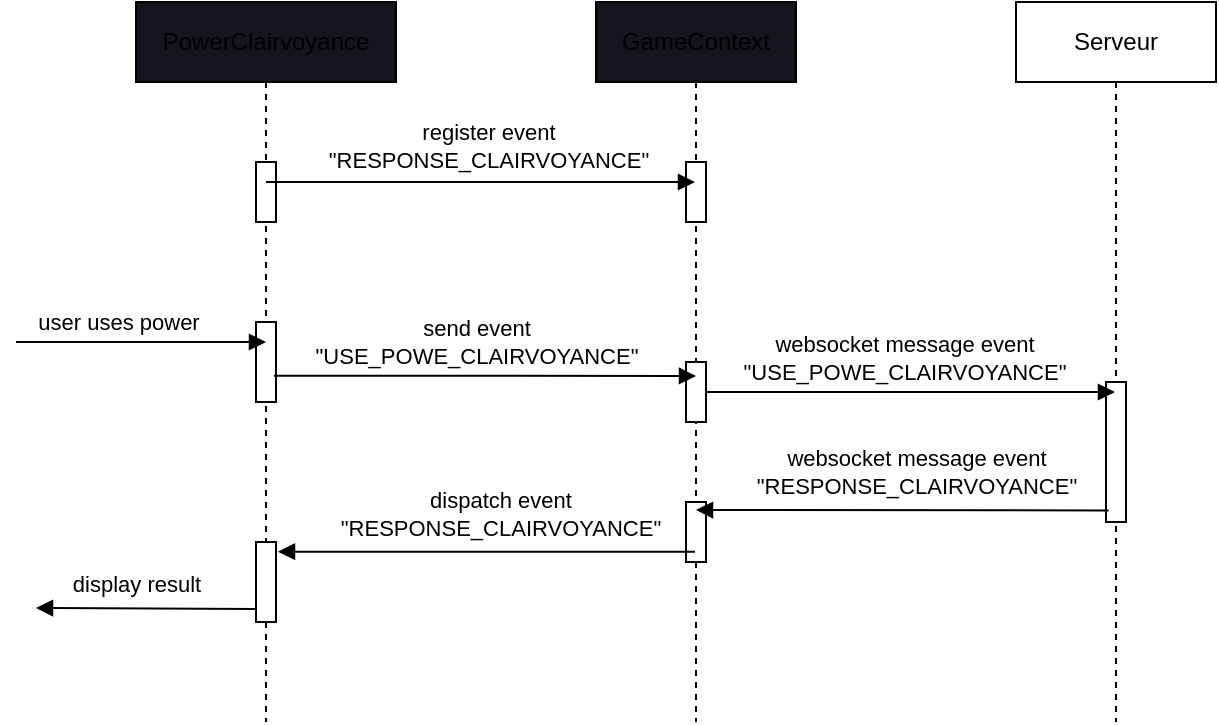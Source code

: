 <mxfile>
    <diagram id="m3BkpVxazEsqME0DdXml" name="Page-1">
        <mxGraphModel dx="1432" dy="509" grid="1" gridSize="10" guides="1" tooltips="1" connect="1" arrows="1" fold="1" page="1" pageScale="1" pageWidth="850" pageHeight="1100" math="0" shadow="0">
            <root>
                <mxCell id="0"/>
                <mxCell id="1" parent="0"/>
                <mxCell id="2" value="Serveur" style="shape=umlLifeline;perimeter=lifelinePerimeter;whiteSpace=wrap;html=1;container=1;collapsible=0;recursiveResize=0;outlineConnect=0;" vertex="1" parent="1">
                    <mxGeometry x="-320" y="40" width="100" height="360" as="geometry"/>
                </mxCell>
                <mxCell id="7" value="" style="html=1;points=[];perimeter=orthogonalPerimeter;" vertex="1" parent="2">
                    <mxGeometry x="45" y="190" width="10" height="70" as="geometry"/>
                </mxCell>
                <mxCell id="8" value="GameContext" style="shape=umlLifeline;perimeter=lifelinePerimeter;whiteSpace=wrap;html=1;container=1;collapsible=0;recursiveResize=0;outlineConnect=0;fillColor=rgb(24, 20, 29);" vertex="1" parent="1">
                    <mxGeometry x="-530" y="40" width="100" height="360" as="geometry"/>
                </mxCell>
                <mxCell id="9" value="" style="html=1;points=[];perimeter=orthogonalPerimeter;" vertex="1" parent="8">
                    <mxGeometry x="45" y="80" width="10" height="30" as="geometry"/>
                </mxCell>
                <mxCell id="19" value="" style="html=1;points=[];perimeter=orthogonalPerimeter;" vertex="1" parent="8">
                    <mxGeometry x="45" y="180" width="10" height="30" as="geometry"/>
                </mxCell>
                <mxCell id="26" value="" style="html=1;points=[];perimeter=orthogonalPerimeter;" vertex="1" parent="8">
                    <mxGeometry x="45" y="250" width="10" height="30" as="geometry"/>
                </mxCell>
                <mxCell id="11" value="PowerClairvoyance" style="shape=umlLifeline;perimeter=lifelinePerimeter;whiteSpace=wrap;html=1;container=1;collapsible=0;recursiveResize=0;outlineConnect=0;fillColor=rgb(24, 20, 29);" vertex="1" parent="1">
                    <mxGeometry x="-760" y="40" width="130" height="360" as="geometry"/>
                </mxCell>
                <mxCell id="12" value="" style="html=1;points=[];perimeter=orthogonalPerimeter;" vertex="1" parent="11">
                    <mxGeometry x="60" y="80" width="10" height="30" as="geometry"/>
                </mxCell>
                <mxCell id="16" value="" style="html=1;points=[];perimeter=orthogonalPerimeter;" vertex="1" parent="11">
                    <mxGeometry x="60" y="160" width="10" height="40" as="geometry"/>
                </mxCell>
                <mxCell id="27" value="" style="html=1;points=[];perimeter=orthogonalPerimeter;" vertex="1" parent="11">
                    <mxGeometry x="60" y="270" width="10" height="40" as="geometry"/>
                </mxCell>
                <mxCell id="14" value="" style="html=1;verticalAlign=bottom;labelBackgroundColor=none;endArrow=block;endFill=1;" edge="1" parent="1" target="8">
                    <mxGeometry width="160" relative="1" as="geometry">
                        <mxPoint x="-695" y="130" as="sourcePoint"/>
                        <mxPoint x="-890" y="130" as="targetPoint"/>
                    </mxGeometry>
                </mxCell>
                <mxCell id="15" value="register event &lt;br&gt;&quot;RESPONSE_CLAIRVOYANCE&quot;" style="edgeLabel;html=1;align=center;verticalAlign=middle;resizable=0;points=[];" vertex="1" connectable="0" parent="14">
                    <mxGeometry x="-0.45" y="-1" relative="1" as="geometry">
                        <mxPoint x="52" y="-19" as="offset"/>
                    </mxGeometry>
                </mxCell>
                <mxCell id="17" value="" style="html=1;verticalAlign=bottom;labelBackgroundColor=none;endArrow=block;endFill=1;" edge="1" parent="1">
                    <mxGeometry width="160" relative="1" as="geometry">
                        <mxPoint x="-820" y="210" as="sourcePoint"/>
                        <mxPoint x="-695" y="210" as="targetPoint"/>
                    </mxGeometry>
                </mxCell>
                <mxCell id="18" value="user uses power" style="edgeLabel;html=1;align=center;verticalAlign=middle;resizable=0;points=[];" vertex="1" connectable="0" parent="17">
                    <mxGeometry x="-0.45" y="-1" relative="1" as="geometry">
                        <mxPoint x="16" y="-11" as="offset"/>
                    </mxGeometry>
                </mxCell>
                <mxCell id="20" value="" style="html=1;verticalAlign=bottom;labelBackgroundColor=none;endArrow=block;endFill=1;exitX=0.9;exitY=0.671;exitDx=0;exitDy=0;exitPerimeter=0;" edge="1" parent="1" source="16">
                    <mxGeometry width="160" relative="1" as="geometry">
                        <mxPoint x="-680" y="230" as="sourcePoint"/>
                        <mxPoint x="-480" y="227" as="targetPoint"/>
                    </mxGeometry>
                </mxCell>
                <mxCell id="21" value="send event&lt;br&gt;&quot;USE_POWE_CLAIRVOYANCE&quot;" style="edgeLabel;html=1;align=center;verticalAlign=middle;resizable=0;points=[];" vertex="1" connectable="0" parent="20">
                    <mxGeometry x="-0.45" y="-1" relative="1" as="geometry">
                        <mxPoint x="43" y="-18" as="offset"/>
                    </mxGeometry>
                </mxCell>
                <mxCell id="22" value="" style="html=1;verticalAlign=bottom;labelBackgroundColor=none;endArrow=block;endFill=1;" edge="1" parent="1" source="19" target="2">
                    <mxGeometry width="160" relative="1" as="geometry">
                        <mxPoint x="-400" y="270" as="sourcePoint"/>
                        <mxPoint x="-349.0" y="320.16" as="targetPoint"/>
                    </mxGeometry>
                </mxCell>
                <mxCell id="23" value="websocket message event&lt;br&gt;&quot;USE_POWE_CLAIRVOYANCE&quot;" style="edgeLabel;html=1;align=center;verticalAlign=middle;resizable=0;points=[];" vertex="1" connectable="0" parent="22">
                    <mxGeometry x="-0.45" y="-1" relative="1" as="geometry">
                        <mxPoint x="43" y="-18" as="offset"/>
                    </mxGeometry>
                </mxCell>
                <mxCell id="24" value="" style="html=1;verticalAlign=bottom;labelBackgroundColor=none;endArrow=block;endFill=1;exitX=0.133;exitY=0.917;exitDx=0;exitDy=0;exitPerimeter=0;" edge="1" parent="1" source="7">
                    <mxGeometry width="160" relative="1" as="geometry">
                        <mxPoint x="-340" y="290" as="sourcePoint"/>
                        <mxPoint x="-480" y="294" as="targetPoint"/>
                    </mxGeometry>
                </mxCell>
                <mxCell id="25" value="websocket message event&lt;br&gt;&quot;RESPONSE_CLAIRVOYANCE&quot;" style="edgeLabel;html=1;align=center;verticalAlign=middle;resizable=0;points=[];" vertex="1" connectable="0" parent="24">
                    <mxGeometry x="-0.45" y="-1" relative="1" as="geometry">
                        <mxPoint x="-40" y="-18" as="offset"/>
                    </mxGeometry>
                </mxCell>
                <mxCell id="30" value="" style="html=1;verticalAlign=bottom;labelBackgroundColor=none;endArrow=block;endFill=1;entryX=1.1;entryY=0.121;entryDx=0;entryDy=0;entryPerimeter=0;" edge="1" parent="1" source="8" target="27">
                    <mxGeometry width="160" relative="1" as="geometry">
                        <mxPoint x="-483.67" y="420.19" as="sourcePoint"/>
                        <mxPoint x="-690.0" y="420" as="targetPoint"/>
                    </mxGeometry>
                </mxCell>
                <mxCell id="31" value="dispatch event&lt;br&gt;&quot;RESPONSE_CLAIRVOYANCE&quot;" style="edgeLabel;html=1;align=center;verticalAlign=middle;resizable=0;points=[];" vertex="1" connectable="0" parent="30">
                    <mxGeometry x="-0.45" y="-1" relative="1" as="geometry">
                        <mxPoint x="-40" y="-18" as="offset"/>
                    </mxGeometry>
                </mxCell>
                <mxCell id="32" value="" style="html=1;verticalAlign=bottom;labelBackgroundColor=none;endArrow=block;endFill=1;exitX=0.033;exitY=0.837;exitDx=0;exitDy=0;exitPerimeter=0;" edge="1" parent="1" source="27">
                    <mxGeometry width="160" relative="1" as="geometry">
                        <mxPoint x="-810" y="220" as="sourcePoint"/>
                        <mxPoint x="-810" y="343" as="targetPoint"/>
                    </mxGeometry>
                </mxCell>
                <mxCell id="33" value="display result" style="edgeLabel;html=1;align=center;verticalAlign=middle;resizable=0;points=[];" vertex="1" connectable="0" parent="32">
                    <mxGeometry x="-0.45" y="-1" relative="1" as="geometry">
                        <mxPoint x="-30" y="-12" as="offset"/>
                    </mxGeometry>
                </mxCell>
            </root>
        </mxGraphModel>
    </diagram>
</mxfile>